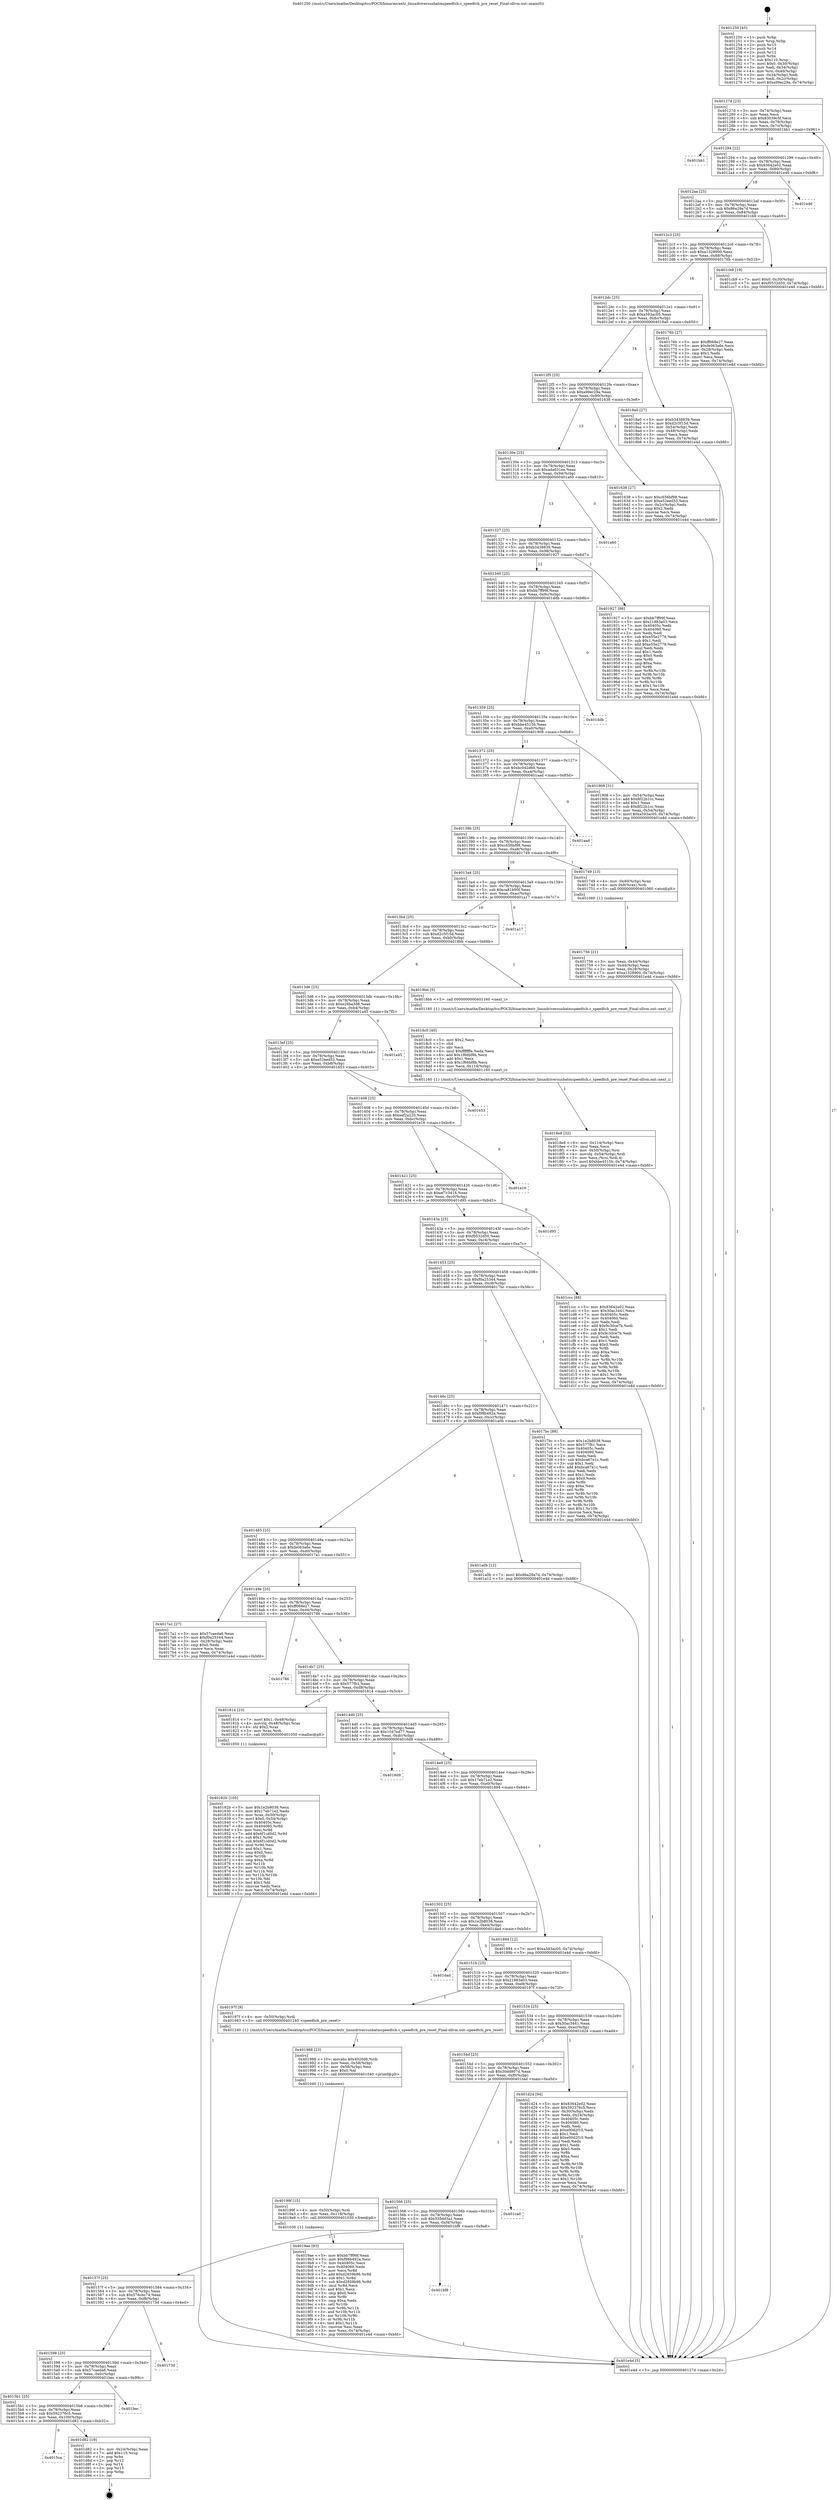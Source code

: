 digraph "0x401250" {
  label = "0x401250 (/mnt/c/Users/mathe/Desktop/tcc/POCII/binaries/extr_linuxdriversusbatmspeedtch.c_speedtch_pre_reset_Final-ollvm.out::main(0))"
  labelloc = "t"
  node[shape=record]

  Entry [label="",width=0.3,height=0.3,shape=circle,fillcolor=black,style=filled]
  "0x40127d" [label="{
     0x40127d [23]\l
     | [instrs]\l
     &nbsp;&nbsp;0x40127d \<+3\>: mov -0x74(%rbp),%eax\l
     &nbsp;&nbsp;0x401280 \<+2\>: mov %eax,%ecx\l
     &nbsp;&nbsp;0x401282 \<+6\>: sub $0x83039c5f,%ecx\l
     &nbsp;&nbsp;0x401288 \<+3\>: mov %eax,-0x78(%rbp)\l
     &nbsp;&nbsp;0x40128b \<+3\>: mov %ecx,-0x7c(%rbp)\l
     &nbsp;&nbsp;0x40128e \<+6\>: je 0000000000401bb1 \<main+0x961\>\l
  }"]
  "0x401bb1" [label="{
     0x401bb1\l
  }", style=dashed]
  "0x401294" [label="{
     0x401294 [22]\l
     | [instrs]\l
     &nbsp;&nbsp;0x401294 \<+5\>: jmp 0000000000401299 \<main+0x49\>\l
     &nbsp;&nbsp;0x401299 \<+3\>: mov -0x78(%rbp),%eax\l
     &nbsp;&nbsp;0x40129c \<+5\>: sub $0x83642e02,%eax\l
     &nbsp;&nbsp;0x4012a1 \<+3\>: mov %eax,-0x80(%rbp)\l
     &nbsp;&nbsp;0x4012a4 \<+6\>: je 0000000000401e46 \<main+0xbf6\>\l
  }"]
  Exit [label="",width=0.3,height=0.3,shape=circle,fillcolor=black,style=filled,peripheries=2]
  "0x401e46" [label="{
     0x401e46\l
  }", style=dashed]
  "0x4012aa" [label="{
     0x4012aa [25]\l
     | [instrs]\l
     &nbsp;&nbsp;0x4012aa \<+5\>: jmp 00000000004012af \<main+0x5f\>\l
     &nbsp;&nbsp;0x4012af \<+3\>: mov -0x78(%rbp),%eax\l
     &nbsp;&nbsp;0x4012b2 \<+5\>: sub $0x86a29a7d,%eax\l
     &nbsp;&nbsp;0x4012b7 \<+6\>: mov %eax,-0x84(%rbp)\l
     &nbsp;&nbsp;0x4012bd \<+6\>: je 0000000000401cb9 \<main+0xa69\>\l
  }"]
  "0x4015ca" [label="{
     0x4015ca\l
  }", style=dashed]
  "0x401cb9" [label="{
     0x401cb9 [19]\l
     | [instrs]\l
     &nbsp;&nbsp;0x401cb9 \<+7\>: movl $0x0,-0x30(%rbp)\l
     &nbsp;&nbsp;0x401cc0 \<+7\>: movl $0xf0532d50,-0x74(%rbp)\l
     &nbsp;&nbsp;0x401cc7 \<+5\>: jmp 0000000000401e4d \<main+0xbfd\>\l
  }"]
  "0x4012c3" [label="{
     0x4012c3 [25]\l
     | [instrs]\l
     &nbsp;&nbsp;0x4012c3 \<+5\>: jmp 00000000004012c8 \<main+0x78\>\l
     &nbsp;&nbsp;0x4012c8 \<+3\>: mov -0x78(%rbp),%eax\l
     &nbsp;&nbsp;0x4012cb \<+5\>: sub $0xa1328900,%eax\l
     &nbsp;&nbsp;0x4012d0 \<+6\>: mov %eax,-0x88(%rbp)\l
     &nbsp;&nbsp;0x4012d6 \<+6\>: je 000000000040176b \<main+0x51b\>\l
  }"]
  "0x401d82" [label="{
     0x401d82 [19]\l
     | [instrs]\l
     &nbsp;&nbsp;0x401d82 \<+3\>: mov -0x24(%rbp),%eax\l
     &nbsp;&nbsp;0x401d85 \<+7\>: add $0x110,%rsp\l
     &nbsp;&nbsp;0x401d8c \<+1\>: pop %rbx\l
     &nbsp;&nbsp;0x401d8d \<+2\>: pop %r12\l
     &nbsp;&nbsp;0x401d8f \<+2\>: pop %r14\l
     &nbsp;&nbsp;0x401d91 \<+2\>: pop %r15\l
     &nbsp;&nbsp;0x401d93 \<+1\>: pop %rbp\l
     &nbsp;&nbsp;0x401d94 \<+1\>: ret\l
  }"]
  "0x40176b" [label="{
     0x40176b [27]\l
     | [instrs]\l
     &nbsp;&nbsp;0x40176b \<+5\>: mov $0xff068e27,%eax\l
     &nbsp;&nbsp;0x401770 \<+5\>: mov $0xfe063a6e,%ecx\l
     &nbsp;&nbsp;0x401775 \<+3\>: mov -0x28(%rbp),%edx\l
     &nbsp;&nbsp;0x401778 \<+3\>: cmp $0x1,%edx\l
     &nbsp;&nbsp;0x40177b \<+3\>: cmovl %ecx,%eax\l
     &nbsp;&nbsp;0x40177e \<+3\>: mov %eax,-0x74(%rbp)\l
     &nbsp;&nbsp;0x401781 \<+5\>: jmp 0000000000401e4d \<main+0xbfd\>\l
  }"]
  "0x4012dc" [label="{
     0x4012dc [25]\l
     | [instrs]\l
     &nbsp;&nbsp;0x4012dc \<+5\>: jmp 00000000004012e1 \<main+0x91\>\l
     &nbsp;&nbsp;0x4012e1 \<+3\>: mov -0x78(%rbp),%eax\l
     &nbsp;&nbsp;0x4012e4 \<+5\>: sub $0xa593ac05,%eax\l
     &nbsp;&nbsp;0x4012e9 \<+6\>: mov %eax,-0x8c(%rbp)\l
     &nbsp;&nbsp;0x4012ef \<+6\>: je 00000000004018a0 \<main+0x650\>\l
  }"]
  "0x4015b1" [label="{
     0x4015b1 [25]\l
     | [instrs]\l
     &nbsp;&nbsp;0x4015b1 \<+5\>: jmp 00000000004015b6 \<main+0x366\>\l
     &nbsp;&nbsp;0x4015b6 \<+3\>: mov -0x78(%rbp),%eax\l
     &nbsp;&nbsp;0x4015b9 \<+5\>: sub $0x592376c5,%eax\l
     &nbsp;&nbsp;0x4015be \<+6\>: mov %eax,-0x100(%rbp)\l
     &nbsp;&nbsp;0x4015c4 \<+6\>: je 0000000000401d82 \<main+0xb32\>\l
  }"]
  "0x4018a0" [label="{
     0x4018a0 [27]\l
     | [instrs]\l
     &nbsp;&nbsp;0x4018a0 \<+5\>: mov $0xb3438839,%eax\l
     &nbsp;&nbsp;0x4018a5 \<+5\>: mov $0xd2c5f15d,%ecx\l
     &nbsp;&nbsp;0x4018aa \<+3\>: mov -0x54(%rbp),%edx\l
     &nbsp;&nbsp;0x4018ad \<+3\>: cmp -0x48(%rbp),%edx\l
     &nbsp;&nbsp;0x4018b0 \<+3\>: cmovl %ecx,%eax\l
     &nbsp;&nbsp;0x4018b3 \<+3\>: mov %eax,-0x74(%rbp)\l
     &nbsp;&nbsp;0x4018b6 \<+5\>: jmp 0000000000401e4d \<main+0xbfd\>\l
  }"]
  "0x4012f5" [label="{
     0x4012f5 [25]\l
     | [instrs]\l
     &nbsp;&nbsp;0x4012f5 \<+5\>: jmp 00000000004012fa \<main+0xaa\>\l
     &nbsp;&nbsp;0x4012fa \<+3\>: mov -0x78(%rbp),%eax\l
     &nbsp;&nbsp;0x4012fd \<+5\>: sub $0xa99ec29a,%eax\l
     &nbsp;&nbsp;0x401302 \<+6\>: mov %eax,-0x90(%rbp)\l
     &nbsp;&nbsp;0x401308 \<+6\>: je 0000000000401638 \<main+0x3e8\>\l
  }"]
  "0x401bec" [label="{
     0x401bec\l
  }", style=dashed]
  "0x401638" [label="{
     0x401638 [27]\l
     | [instrs]\l
     &nbsp;&nbsp;0x401638 \<+5\>: mov $0xc656bf98,%eax\l
     &nbsp;&nbsp;0x40163d \<+5\>: mov $0xe52eed53,%ecx\l
     &nbsp;&nbsp;0x401642 \<+3\>: mov -0x2c(%rbp),%edx\l
     &nbsp;&nbsp;0x401645 \<+3\>: cmp $0x2,%edx\l
     &nbsp;&nbsp;0x401648 \<+3\>: cmovne %ecx,%eax\l
     &nbsp;&nbsp;0x40164b \<+3\>: mov %eax,-0x74(%rbp)\l
     &nbsp;&nbsp;0x40164e \<+5\>: jmp 0000000000401e4d \<main+0xbfd\>\l
  }"]
  "0x40130e" [label="{
     0x40130e [25]\l
     | [instrs]\l
     &nbsp;&nbsp;0x40130e \<+5\>: jmp 0000000000401313 \<main+0xc3\>\l
     &nbsp;&nbsp;0x401313 \<+3\>: mov -0x78(%rbp),%eax\l
     &nbsp;&nbsp;0x401316 \<+5\>: sub $0xada031ee,%eax\l
     &nbsp;&nbsp;0x40131b \<+6\>: mov %eax,-0x94(%rbp)\l
     &nbsp;&nbsp;0x401321 \<+6\>: je 0000000000401a60 \<main+0x810\>\l
  }"]
  "0x401e4d" [label="{
     0x401e4d [5]\l
     | [instrs]\l
     &nbsp;&nbsp;0x401e4d \<+5\>: jmp 000000000040127d \<main+0x2d\>\l
  }"]
  "0x401250" [label="{
     0x401250 [45]\l
     | [instrs]\l
     &nbsp;&nbsp;0x401250 \<+1\>: push %rbp\l
     &nbsp;&nbsp;0x401251 \<+3\>: mov %rsp,%rbp\l
     &nbsp;&nbsp;0x401254 \<+2\>: push %r15\l
     &nbsp;&nbsp;0x401256 \<+2\>: push %r14\l
     &nbsp;&nbsp;0x401258 \<+2\>: push %r12\l
     &nbsp;&nbsp;0x40125a \<+1\>: push %rbx\l
     &nbsp;&nbsp;0x40125b \<+7\>: sub $0x110,%rsp\l
     &nbsp;&nbsp;0x401262 \<+7\>: movl $0x0,-0x30(%rbp)\l
     &nbsp;&nbsp;0x401269 \<+3\>: mov %edi,-0x34(%rbp)\l
     &nbsp;&nbsp;0x40126c \<+4\>: mov %rsi,-0x40(%rbp)\l
     &nbsp;&nbsp;0x401270 \<+3\>: mov -0x34(%rbp),%edi\l
     &nbsp;&nbsp;0x401273 \<+3\>: mov %edi,-0x2c(%rbp)\l
     &nbsp;&nbsp;0x401276 \<+7\>: movl $0xa99ec29a,-0x74(%rbp)\l
  }"]
  "0x401598" [label="{
     0x401598 [25]\l
     | [instrs]\l
     &nbsp;&nbsp;0x401598 \<+5\>: jmp 000000000040159d \<main+0x34d\>\l
     &nbsp;&nbsp;0x40159d \<+3\>: mov -0x78(%rbp),%eax\l
     &nbsp;&nbsp;0x4015a0 \<+5\>: sub $0x57caeda6,%eax\l
     &nbsp;&nbsp;0x4015a5 \<+6\>: mov %eax,-0xfc(%rbp)\l
     &nbsp;&nbsp;0x4015ab \<+6\>: je 0000000000401bec \<main+0x99c\>\l
  }"]
  "0x401a60" [label="{
     0x401a60\l
  }", style=dashed]
  "0x401327" [label="{
     0x401327 [25]\l
     | [instrs]\l
     &nbsp;&nbsp;0x401327 \<+5\>: jmp 000000000040132c \<main+0xdc\>\l
     &nbsp;&nbsp;0x40132c \<+3\>: mov -0x78(%rbp),%eax\l
     &nbsp;&nbsp;0x40132f \<+5\>: sub $0xb3438839,%eax\l
     &nbsp;&nbsp;0x401334 \<+6\>: mov %eax,-0x98(%rbp)\l
     &nbsp;&nbsp;0x40133a \<+6\>: je 0000000000401927 \<main+0x6d7\>\l
  }"]
  "0x40173d" [label="{
     0x40173d\l
  }", style=dashed]
  "0x401927" [label="{
     0x401927 [88]\l
     | [instrs]\l
     &nbsp;&nbsp;0x401927 \<+5\>: mov $0xbb7ff99f,%eax\l
     &nbsp;&nbsp;0x40192c \<+5\>: mov $0x21883a03,%ecx\l
     &nbsp;&nbsp;0x401931 \<+7\>: mov 0x40405c,%edx\l
     &nbsp;&nbsp;0x401938 \<+7\>: mov 0x404060,%esi\l
     &nbsp;&nbsp;0x40193f \<+2\>: mov %edx,%edi\l
     &nbsp;&nbsp;0x401941 \<+6\>: sub $0xe55e2778,%edi\l
     &nbsp;&nbsp;0x401947 \<+3\>: sub $0x1,%edi\l
     &nbsp;&nbsp;0x40194a \<+6\>: add $0xe55e2778,%edi\l
     &nbsp;&nbsp;0x401950 \<+3\>: imul %edi,%edx\l
     &nbsp;&nbsp;0x401953 \<+3\>: and $0x1,%edx\l
     &nbsp;&nbsp;0x401956 \<+3\>: cmp $0x0,%edx\l
     &nbsp;&nbsp;0x401959 \<+4\>: sete %r8b\l
     &nbsp;&nbsp;0x40195d \<+3\>: cmp $0xa,%esi\l
     &nbsp;&nbsp;0x401960 \<+4\>: setl %r9b\l
     &nbsp;&nbsp;0x401964 \<+3\>: mov %r8b,%r10b\l
     &nbsp;&nbsp;0x401967 \<+3\>: and %r9b,%r10b\l
     &nbsp;&nbsp;0x40196a \<+3\>: xor %r9b,%r8b\l
     &nbsp;&nbsp;0x40196d \<+3\>: or %r8b,%r10b\l
     &nbsp;&nbsp;0x401970 \<+4\>: test $0x1,%r10b\l
     &nbsp;&nbsp;0x401974 \<+3\>: cmovne %ecx,%eax\l
     &nbsp;&nbsp;0x401977 \<+3\>: mov %eax,-0x74(%rbp)\l
     &nbsp;&nbsp;0x40197a \<+5\>: jmp 0000000000401e4d \<main+0xbfd\>\l
  }"]
  "0x401340" [label="{
     0x401340 [25]\l
     | [instrs]\l
     &nbsp;&nbsp;0x401340 \<+5\>: jmp 0000000000401345 \<main+0xf5\>\l
     &nbsp;&nbsp;0x401345 \<+3\>: mov -0x78(%rbp),%eax\l
     &nbsp;&nbsp;0x401348 \<+5\>: sub $0xbb7ff99f,%eax\l
     &nbsp;&nbsp;0x40134d \<+6\>: mov %eax,-0x9c(%rbp)\l
     &nbsp;&nbsp;0x401353 \<+6\>: je 0000000000401ddb \<main+0xb8b\>\l
  }"]
  "0x40157f" [label="{
     0x40157f [25]\l
     | [instrs]\l
     &nbsp;&nbsp;0x40157f \<+5\>: jmp 0000000000401584 \<main+0x334\>\l
     &nbsp;&nbsp;0x401584 \<+3\>: mov -0x78(%rbp),%eax\l
     &nbsp;&nbsp;0x401587 \<+5\>: sub $0x576cbc74,%eax\l
     &nbsp;&nbsp;0x40158c \<+6\>: mov %eax,-0xf8(%rbp)\l
     &nbsp;&nbsp;0x401592 \<+6\>: je 000000000040173d \<main+0x4ed\>\l
  }"]
  "0x401ddb" [label="{
     0x401ddb\l
  }", style=dashed]
  "0x401359" [label="{
     0x401359 [25]\l
     | [instrs]\l
     &nbsp;&nbsp;0x401359 \<+5\>: jmp 000000000040135e \<main+0x10e\>\l
     &nbsp;&nbsp;0x40135e \<+3\>: mov -0x78(%rbp),%eax\l
     &nbsp;&nbsp;0x401361 \<+5\>: sub $0xbbe4515b,%eax\l
     &nbsp;&nbsp;0x401366 \<+6\>: mov %eax,-0xa0(%rbp)\l
     &nbsp;&nbsp;0x40136c \<+6\>: je 0000000000401908 \<main+0x6b8\>\l
  }"]
  "0x401bf8" [label="{
     0x401bf8\l
  }", style=dashed]
  "0x401908" [label="{
     0x401908 [31]\l
     | [instrs]\l
     &nbsp;&nbsp;0x401908 \<+3\>: mov -0x54(%rbp),%eax\l
     &nbsp;&nbsp;0x40190b \<+5\>: add $0x8f22b1cc,%eax\l
     &nbsp;&nbsp;0x401910 \<+3\>: add $0x1,%eax\l
     &nbsp;&nbsp;0x401913 \<+5\>: sub $0x8f22b1cc,%eax\l
     &nbsp;&nbsp;0x401918 \<+3\>: mov %eax,-0x54(%rbp)\l
     &nbsp;&nbsp;0x40191b \<+7\>: movl $0xa593ac05,-0x74(%rbp)\l
     &nbsp;&nbsp;0x401922 \<+5\>: jmp 0000000000401e4d \<main+0xbfd\>\l
  }"]
  "0x401372" [label="{
     0x401372 [25]\l
     | [instrs]\l
     &nbsp;&nbsp;0x401372 \<+5\>: jmp 0000000000401377 \<main+0x127\>\l
     &nbsp;&nbsp;0x401377 \<+3\>: mov -0x78(%rbp),%eax\l
     &nbsp;&nbsp;0x40137a \<+5\>: sub $0xbc042d60,%eax\l
     &nbsp;&nbsp;0x40137f \<+6\>: mov %eax,-0xa4(%rbp)\l
     &nbsp;&nbsp;0x401385 \<+6\>: je 0000000000401aad \<main+0x85d\>\l
  }"]
  "0x401566" [label="{
     0x401566 [25]\l
     | [instrs]\l
     &nbsp;&nbsp;0x401566 \<+5\>: jmp 000000000040156b \<main+0x31b\>\l
     &nbsp;&nbsp;0x40156b \<+3\>: mov -0x78(%rbp),%eax\l
     &nbsp;&nbsp;0x40156e \<+5\>: sub $0x335dd3a1,%eax\l
     &nbsp;&nbsp;0x401573 \<+6\>: mov %eax,-0xf4(%rbp)\l
     &nbsp;&nbsp;0x401579 \<+6\>: je 0000000000401bf8 \<main+0x9a8\>\l
  }"]
  "0x401aad" [label="{
     0x401aad\l
  }", style=dashed]
  "0x40138b" [label="{
     0x40138b [25]\l
     | [instrs]\l
     &nbsp;&nbsp;0x40138b \<+5\>: jmp 0000000000401390 \<main+0x140\>\l
     &nbsp;&nbsp;0x401390 \<+3\>: mov -0x78(%rbp),%eax\l
     &nbsp;&nbsp;0x401393 \<+5\>: sub $0xc656bf98,%eax\l
     &nbsp;&nbsp;0x401398 \<+6\>: mov %eax,-0xa8(%rbp)\l
     &nbsp;&nbsp;0x40139e \<+6\>: je 0000000000401749 \<main+0x4f9\>\l
  }"]
  "0x401cad" [label="{
     0x401cad\l
  }", style=dashed]
  "0x401749" [label="{
     0x401749 [13]\l
     | [instrs]\l
     &nbsp;&nbsp;0x401749 \<+4\>: mov -0x40(%rbp),%rax\l
     &nbsp;&nbsp;0x40174d \<+4\>: mov 0x8(%rax),%rdi\l
     &nbsp;&nbsp;0x401751 \<+5\>: call 0000000000401060 \<atoi@plt\>\l
     | [calls]\l
     &nbsp;&nbsp;0x401060 \{1\} (unknown)\l
  }"]
  "0x4013a4" [label="{
     0x4013a4 [25]\l
     | [instrs]\l
     &nbsp;&nbsp;0x4013a4 \<+5\>: jmp 00000000004013a9 \<main+0x159\>\l
     &nbsp;&nbsp;0x4013a9 \<+3\>: mov -0x78(%rbp),%eax\l
     &nbsp;&nbsp;0x4013ac \<+5\>: sub $0xca81b90f,%eax\l
     &nbsp;&nbsp;0x4013b1 \<+6\>: mov %eax,-0xac(%rbp)\l
     &nbsp;&nbsp;0x4013b7 \<+6\>: je 0000000000401a17 \<main+0x7c7\>\l
  }"]
  "0x401756" [label="{
     0x401756 [21]\l
     | [instrs]\l
     &nbsp;&nbsp;0x401756 \<+3\>: mov %eax,-0x44(%rbp)\l
     &nbsp;&nbsp;0x401759 \<+3\>: mov -0x44(%rbp),%eax\l
     &nbsp;&nbsp;0x40175c \<+3\>: mov %eax,-0x28(%rbp)\l
     &nbsp;&nbsp;0x40175f \<+7\>: movl $0xa1328900,-0x74(%rbp)\l
     &nbsp;&nbsp;0x401766 \<+5\>: jmp 0000000000401e4d \<main+0xbfd\>\l
  }"]
  "0x40154d" [label="{
     0x40154d [25]\l
     | [instrs]\l
     &nbsp;&nbsp;0x40154d \<+5\>: jmp 0000000000401552 \<main+0x302\>\l
     &nbsp;&nbsp;0x401552 \<+3\>: mov -0x78(%rbp),%eax\l
     &nbsp;&nbsp;0x401555 \<+5\>: sub $0x30dd807d,%eax\l
     &nbsp;&nbsp;0x40155a \<+6\>: mov %eax,-0xf0(%rbp)\l
     &nbsp;&nbsp;0x401560 \<+6\>: je 0000000000401cad \<main+0xa5d\>\l
  }"]
  "0x401a17" [label="{
     0x401a17\l
  }", style=dashed]
  "0x4013bd" [label="{
     0x4013bd [25]\l
     | [instrs]\l
     &nbsp;&nbsp;0x4013bd \<+5\>: jmp 00000000004013c2 \<main+0x172\>\l
     &nbsp;&nbsp;0x4013c2 \<+3\>: mov -0x78(%rbp),%eax\l
     &nbsp;&nbsp;0x4013c5 \<+5\>: sub $0xd2c5f15d,%eax\l
     &nbsp;&nbsp;0x4013ca \<+6\>: mov %eax,-0xb0(%rbp)\l
     &nbsp;&nbsp;0x4013d0 \<+6\>: je 00000000004018bb \<main+0x66b\>\l
  }"]
  "0x401d24" [label="{
     0x401d24 [94]\l
     | [instrs]\l
     &nbsp;&nbsp;0x401d24 \<+5\>: mov $0x83642e02,%eax\l
     &nbsp;&nbsp;0x401d29 \<+5\>: mov $0x592376c5,%ecx\l
     &nbsp;&nbsp;0x401d2e \<+3\>: mov -0x30(%rbp),%edx\l
     &nbsp;&nbsp;0x401d31 \<+3\>: mov %edx,-0x24(%rbp)\l
     &nbsp;&nbsp;0x401d34 \<+7\>: mov 0x40405c,%edx\l
     &nbsp;&nbsp;0x401d3b \<+7\>: mov 0x404060,%esi\l
     &nbsp;&nbsp;0x401d42 \<+2\>: mov %edx,%edi\l
     &nbsp;&nbsp;0x401d44 \<+6\>: sub $0xe00d2f10,%edi\l
     &nbsp;&nbsp;0x401d4a \<+3\>: sub $0x1,%edi\l
     &nbsp;&nbsp;0x401d4d \<+6\>: add $0xe00d2f10,%edi\l
     &nbsp;&nbsp;0x401d53 \<+3\>: imul %edi,%edx\l
     &nbsp;&nbsp;0x401d56 \<+3\>: and $0x1,%edx\l
     &nbsp;&nbsp;0x401d59 \<+3\>: cmp $0x0,%edx\l
     &nbsp;&nbsp;0x401d5c \<+4\>: sete %r8b\l
     &nbsp;&nbsp;0x401d60 \<+3\>: cmp $0xa,%esi\l
     &nbsp;&nbsp;0x401d63 \<+4\>: setl %r9b\l
     &nbsp;&nbsp;0x401d67 \<+3\>: mov %r8b,%r10b\l
     &nbsp;&nbsp;0x401d6a \<+3\>: and %r9b,%r10b\l
     &nbsp;&nbsp;0x401d6d \<+3\>: xor %r9b,%r8b\l
     &nbsp;&nbsp;0x401d70 \<+3\>: or %r8b,%r10b\l
     &nbsp;&nbsp;0x401d73 \<+4\>: test $0x1,%r10b\l
     &nbsp;&nbsp;0x401d77 \<+3\>: cmovne %ecx,%eax\l
     &nbsp;&nbsp;0x401d7a \<+3\>: mov %eax,-0x74(%rbp)\l
     &nbsp;&nbsp;0x401d7d \<+5\>: jmp 0000000000401e4d \<main+0xbfd\>\l
  }"]
  "0x4018bb" [label="{
     0x4018bb [5]\l
     | [instrs]\l
     &nbsp;&nbsp;0x4018bb \<+5\>: call 0000000000401160 \<next_i\>\l
     | [calls]\l
     &nbsp;&nbsp;0x401160 \{1\} (/mnt/c/Users/mathe/Desktop/tcc/POCII/binaries/extr_linuxdriversusbatmspeedtch.c_speedtch_pre_reset_Final-ollvm.out::next_i)\l
  }"]
  "0x4013d6" [label="{
     0x4013d6 [25]\l
     | [instrs]\l
     &nbsp;&nbsp;0x4013d6 \<+5\>: jmp 00000000004013db \<main+0x18b\>\l
     &nbsp;&nbsp;0x4013db \<+3\>: mov -0x78(%rbp),%eax\l
     &nbsp;&nbsp;0x4013de \<+5\>: sub $0xe26ba3d8,%eax\l
     &nbsp;&nbsp;0x4013e3 \<+6\>: mov %eax,-0xb4(%rbp)\l
     &nbsp;&nbsp;0x4013e9 \<+6\>: je 0000000000401a45 \<main+0x7f5\>\l
  }"]
  "0x4019ae" [label="{
     0x4019ae [93]\l
     | [instrs]\l
     &nbsp;&nbsp;0x4019ae \<+5\>: mov $0xbb7ff99f,%eax\l
     &nbsp;&nbsp;0x4019b3 \<+5\>: mov $0xf98b492a,%esi\l
     &nbsp;&nbsp;0x4019b8 \<+7\>: mov 0x40405c,%ecx\l
     &nbsp;&nbsp;0x4019bf \<+7\>: mov 0x404060,%edx\l
     &nbsp;&nbsp;0x4019c6 \<+3\>: mov %ecx,%r8d\l
     &nbsp;&nbsp;0x4019c9 \<+7\>: add $0xd2859b96,%r8d\l
     &nbsp;&nbsp;0x4019d0 \<+4\>: sub $0x1,%r8d\l
     &nbsp;&nbsp;0x4019d4 \<+7\>: sub $0xd2859b96,%r8d\l
     &nbsp;&nbsp;0x4019db \<+4\>: imul %r8d,%ecx\l
     &nbsp;&nbsp;0x4019df \<+3\>: and $0x1,%ecx\l
     &nbsp;&nbsp;0x4019e2 \<+3\>: cmp $0x0,%ecx\l
     &nbsp;&nbsp;0x4019e5 \<+4\>: sete %r9b\l
     &nbsp;&nbsp;0x4019e9 \<+3\>: cmp $0xa,%edx\l
     &nbsp;&nbsp;0x4019ec \<+4\>: setl %r10b\l
     &nbsp;&nbsp;0x4019f0 \<+3\>: mov %r9b,%r11b\l
     &nbsp;&nbsp;0x4019f3 \<+3\>: and %r10b,%r11b\l
     &nbsp;&nbsp;0x4019f6 \<+3\>: xor %r10b,%r9b\l
     &nbsp;&nbsp;0x4019f9 \<+3\>: or %r9b,%r11b\l
     &nbsp;&nbsp;0x4019fc \<+4\>: test $0x1,%r11b\l
     &nbsp;&nbsp;0x401a00 \<+3\>: cmovne %esi,%eax\l
     &nbsp;&nbsp;0x401a03 \<+3\>: mov %eax,-0x74(%rbp)\l
     &nbsp;&nbsp;0x401a06 \<+5\>: jmp 0000000000401e4d \<main+0xbfd\>\l
  }"]
  "0x401a45" [label="{
     0x401a45\l
  }", style=dashed]
  "0x4013ef" [label="{
     0x4013ef [25]\l
     | [instrs]\l
     &nbsp;&nbsp;0x4013ef \<+5\>: jmp 00000000004013f4 \<main+0x1a4\>\l
     &nbsp;&nbsp;0x4013f4 \<+3\>: mov -0x78(%rbp),%eax\l
     &nbsp;&nbsp;0x4013f7 \<+5\>: sub $0xe52eed53,%eax\l
     &nbsp;&nbsp;0x4013fc \<+6\>: mov %eax,-0xb8(%rbp)\l
     &nbsp;&nbsp;0x401402 \<+6\>: je 0000000000401653 \<main+0x403\>\l
  }"]
  "0x40199f" [label="{
     0x40199f [15]\l
     | [instrs]\l
     &nbsp;&nbsp;0x40199f \<+4\>: mov -0x50(%rbp),%rdi\l
     &nbsp;&nbsp;0x4019a3 \<+6\>: mov %eax,-0x118(%rbp)\l
     &nbsp;&nbsp;0x4019a9 \<+5\>: call 0000000000401030 \<free@plt\>\l
     | [calls]\l
     &nbsp;&nbsp;0x401030 \{1\} (unknown)\l
  }"]
  "0x401653" [label="{
     0x401653\l
  }", style=dashed]
  "0x401408" [label="{
     0x401408 [25]\l
     | [instrs]\l
     &nbsp;&nbsp;0x401408 \<+5\>: jmp 000000000040140d \<main+0x1bd\>\l
     &nbsp;&nbsp;0x40140d \<+3\>: mov -0x78(%rbp),%eax\l
     &nbsp;&nbsp;0x401410 \<+5\>: sub $0xeef2a220,%eax\l
     &nbsp;&nbsp;0x401415 \<+6\>: mov %eax,-0xbc(%rbp)\l
     &nbsp;&nbsp;0x40141b \<+6\>: je 0000000000401e16 \<main+0xbc6\>\l
  }"]
  "0x401988" [label="{
     0x401988 [23]\l
     | [instrs]\l
     &nbsp;&nbsp;0x401988 \<+10\>: movabs $0x4020d6,%rdi\l
     &nbsp;&nbsp;0x401992 \<+3\>: mov %eax,-0x58(%rbp)\l
     &nbsp;&nbsp;0x401995 \<+3\>: mov -0x58(%rbp),%esi\l
     &nbsp;&nbsp;0x401998 \<+2\>: mov $0x0,%al\l
     &nbsp;&nbsp;0x40199a \<+5\>: call 0000000000401040 \<printf@plt\>\l
     | [calls]\l
     &nbsp;&nbsp;0x401040 \{1\} (unknown)\l
  }"]
  "0x401e16" [label="{
     0x401e16\l
  }", style=dashed]
  "0x401421" [label="{
     0x401421 [25]\l
     | [instrs]\l
     &nbsp;&nbsp;0x401421 \<+5\>: jmp 0000000000401426 \<main+0x1d6\>\l
     &nbsp;&nbsp;0x401426 \<+3\>: mov -0x78(%rbp),%eax\l
     &nbsp;&nbsp;0x401429 \<+5\>: sub $0xef7c3418,%eax\l
     &nbsp;&nbsp;0x40142e \<+6\>: mov %eax,-0xc0(%rbp)\l
     &nbsp;&nbsp;0x401434 \<+6\>: je 0000000000401d95 \<main+0xb45\>\l
  }"]
  "0x401534" [label="{
     0x401534 [25]\l
     | [instrs]\l
     &nbsp;&nbsp;0x401534 \<+5\>: jmp 0000000000401539 \<main+0x2e9\>\l
     &nbsp;&nbsp;0x401539 \<+3\>: mov -0x78(%rbp),%eax\l
     &nbsp;&nbsp;0x40153c \<+5\>: sub $0x30ac3441,%eax\l
     &nbsp;&nbsp;0x401541 \<+6\>: mov %eax,-0xec(%rbp)\l
     &nbsp;&nbsp;0x401547 \<+6\>: je 0000000000401d24 \<main+0xad4\>\l
  }"]
  "0x401d95" [label="{
     0x401d95\l
  }", style=dashed]
  "0x40143a" [label="{
     0x40143a [25]\l
     | [instrs]\l
     &nbsp;&nbsp;0x40143a \<+5\>: jmp 000000000040143f \<main+0x1ef\>\l
     &nbsp;&nbsp;0x40143f \<+3\>: mov -0x78(%rbp),%eax\l
     &nbsp;&nbsp;0x401442 \<+5\>: sub $0xf0532d50,%eax\l
     &nbsp;&nbsp;0x401447 \<+6\>: mov %eax,-0xc4(%rbp)\l
     &nbsp;&nbsp;0x40144d \<+6\>: je 0000000000401ccc \<main+0xa7c\>\l
  }"]
  "0x40197f" [label="{
     0x40197f [9]\l
     | [instrs]\l
     &nbsp;&nbsp;0x40197f \<+4\>: mov -0x50(%rbp),%rdi\l
     &nbsp;&nbsp;0x401983 \<+5\>: call 0000000000401240 \<speedtch_pre_reset\>\l
     | [calls]\l
     &nbsp;&nbsp;0x401240 \{1\} (/mnt/c/Users/mathe/Desktop/tcc/POCII/binaries/extr_linuxdriversusbatmspeedtch.c_speedtch_pre_reset_Final-ollvm.out::speedtch_pre_reset)\l
  }"]
  "0x401ccc" [label="{
     0x401ccc [88]\l
     | [instrs]\l
     &nbsp;&nbsp;0x401ccc \<+5\>: mov $0x83642e02,%eax\l
     &nbsp;&nbsp;0x401cd1 \<+5\>: mov $0x30ac3441,%ecx\l
     &nbsp;&nbsp;0x401cd6 \<+7\>: mov 0x40405c,%edx\l
     &nbsp;&nbsp;0x401cdd \<+7\>: mov 0x404060,%esi\l
     &nbsp;&nbsp;0x401ce4 \<+2\>: mov %edx,%edi\l
     &nbsp;&nbsp;0x401ce6 \<+6\>: add $0x9c30ce7b,%edi\l
     &nbsp;&nbsp;0x401cec \<+3\>: sub $0x1,%edi\l
     &nbsp;&nbsp;0x401cef \<+6\>: sub $0x9c30ce7b,%edi\l
     &nbsp;&nbsp;0x401cf5 \<+3\>: imul %edi,%edx\l
     &nbsp;&nbsp;0x401cf8 \<+3\>: and $0x1,%edx\l
     &nbsp;&nbsp;0x401cfb \<+3\>: cmp $0x0,%edx\l
     &nbsp;&nbsp;0x401cfe \<+4\>: sete %r8b\l
     &nbsp;&nbsp;0x401d02 \<+3\>: cmp $0xa,%esi\l
     &nbsp;&nbsp;0x401d05 \<+4\>: setl %r9b\l
     &nbsp;&nbsp;0x401d09 \<+3\>: mov %r8b,%r10b\l
     &nbsp;&nbsp;0x401d0c \<+3\>: and %r9b,%r10b\l
     &nbsp;&nbsp;0x401d0f \<+3\>: xor %r9b,%r8b\l
     &nbsp;&nbsp;0x401d12 \<+3\>: or %r8b,%r10b\l
     &nbsp;&nbsp;0x401d15 \<+4\>: test $0x1,%r10b\l
     &nbsp;&nbsp;0x401d19 \<+3\>: cmovne %ecx,%eax\l
     &nbsp;&nbsp;0x401d1c \<+3\>: mov %eax,-0x74(%rbp)\l
     &nbsp;&nbsp;0x401d1f \<+5\>: jmp 0000000000401e4d \<main+0xbfd\>\l
  }"]
  "0x401453" [label="{
     0x401453 [25]\l
     | [instrs]\l
     &nbsp;&nbsp;0x401453 \<+5\>: jmp 0000000000401458 \<main+0x208\>\l
     &nbsp;&nbsp;0x401458 \<+3\>: mov -0x78(%rbp),%eax\l
     &nbsp;&nbsp;0x40145b \<+5\>: sub $0xf0a25344,%eax\l
     &nbsp;&nbsp;0x401460 \<+6\>: mov %eax,-0xc8(%rbp)\l
     &nbsp;&nbsp;0x401466 \<+6\>: je 00000000004017bc \<main+0x56c\>\l
  }"]
  "0x40151b" [label="{
     0x40151b [25]\l
     | [instrs]\l
     &nbsp;&nbsp;0x40151b \<+5\>: jmp 0000000000401520 \<main+0x2d0\>\l
     &nbsp;&nbsp;0x401520 \<+3\>: mov -0x78(%rbp),%eax\l
     &nbsp;&nbsp;0x401523 \<+5\>: sub $0x21883a03,%eax\l
     &nbsp;&nbsp;0x401528 \<+6\>: mov %eax,-0xe8(%rbp)\l
     &nbsp;&nbsp;0x40152e \<+6\>: je 000000000040197f \<main+0x72f\>\l
  }"]
  "0x4017bc" [label="{
     0x4017bc [88]\l
     | [instrs]\l
     &nbsp;&nbsp;0x4017bc \<+5\>: mov $0x1e2b8038,%eax\l
     &nbsp;&nbsp;0x4017c1 \<+5\>: mov $0x577fb1,%ecx\l
     &nbsp;&nbsp;0x4017c6 \<+7\>: mov 0x40405c,%edx\l
     &nbsp;&nbsp;0x4017cd \<+7\>: mov 0x404060,%esi\l
     &nbsp;&nbsp;0x4017d4 \<+2\>: mov %edx,%edi\l
     &nbsp;&nbsp;0x4017d6 \<+6\>: sub $0xbca67e1c,%edi\l
     &nbsp;&nbsp;0x4017dc \<+3\>: sub $0x1,%edi\l
     &nbsp;&nbsp;0x4017df \<+6\>: add $0xbca67e1c,%edi\l
     &nbsp;&nbsp;0x4017e5 \<+3\>: imul %edi,%edx\l
     &nbsp;&nbsp;0x4017e8 \<+3\>: and $0x1,%edx\l
     &nbsp;&nbsp;0x4017eb \<+3\>: cmp $0x0,%edx\l
     &nbsp;&nbsp;0x4017ee \<+4\>: sete %r8b\l
     &nbsp;&nbsp;0x4017f2 \<+3\>: cmp $0xa,%esi\l
     &nbsp;&nbsp;0x4017f5 \<+4\>: setl %r9b\l
     &nbsp;&nbsp;0x4017f9 \<+3\>: mov %r8b,%r10b\l
     &nbsp;&nbsp;0x4017fc \<+3\>: and %r9b,%r10b\l
     &nbsp;&nbsp;0x4017ff \<+3\>: xor %r9b,%r8b\l
     &nbsp;&nbsp;0x401802 \<+3\>: or %r8b,%r10b\l
     &nbsp;&nbsp;0x401805 \<+4\>: test $0x1,%r10b\l
     &nbsp;&nbsp;0x401809 \<+3\>: cmovne %ecx,%eax\l
     &nbsp;&nbsp;0x40180c \<+3\>: mov %eax,-0x74(%rbp)\l
     &nbsp;&nbsp;0x40180f \<+5\>: jmp 0000000000401e4d \<main+0xbfd\>\l
  }"]
  "0x40146c" [label="{
     0x40146c [25]\l
     | [instrs]\l
     &nbsp;&nbsp;0x40146c \<+5\>: jmp 0000000000401471 \<main+0x221\>\l
     &nbsp;&nbsp;0x401471 \<+3\>: mov -0x78(%rbp),%eax\l
     &nbsp;&nbsp;0x401474 \<+5\>: sub $0xf98b492a,%eax\l
     &nbsp;&nbsp;0x401479 \<+6\>: mov %eax,-0xcc(%rbp)\l
     &nbsp;&nbsp;0x40147f \<+6\>: je 0000000000401a0b \<main+0x7bb\>\l
  }"]
  "0x401dad" [label="{
     0x401dad\l
  }", style=dashed]
  "0x401a0b" [label="{
     0x401a0b [12]\l
     | [instrs]\l
     &nbsp;&nbsp;0x401a0b \<+7\>: movl $0x86a29a7d,-0x74(%rbp)\l
     &nbsp;&nbsp;0x401a12 \<+5\>: jmp 0000000000401e4d \<main+0xbfd\>\l
  }"]
  "0x401485" [label="{
     0x401485 [25]\l
     | [instrs]\l
     &nbsp;&nbsp;0x401485 \<+5\>: jmp 000000000040148a \<main+0x23a\>\l
     &nbsp;&nbsp;0x40148a \<+3\>: mov -0x78(%rbp),%eax\l
     &nbsp;&nbsp;0x40148d \<+5\>: sub $0xfe063a6e,%eax\l
     &nbsp;&nbsp;0x401492 \<+6\>: mov %eax,-0xd0(%rbp)\l
     &nbsp;&nbsp;0x401498 \<+6\>: je 00000000004017a1 \<main+0x551\>\l
  }"]
  "0x4018e8" [label="{
     0x4018e8 [32]\l
     | [instrs]\l
     &nbsp;&nbsp;0x4018e8 \<+6\>: mov -0x114(%rbp),%ecx\l
     &nbsp;&nbsp;0x4018ee \<+3\>: imul %eax,%ecx\l
     &nbsp;&nbsp;0x4018f1 \<+4\>: mov -0x50(%rbp),%rsi\l
     &nbsp;&nbsp;0x4018f5 \<+4\>: movslq -0x54(%rbp),%rdi\l
     &nbsp;&nbsp;0x4018f9 \<+3\>: mov %ecx,(%rsi,%rdi,4)\l
     &nbsp;&nbsp;0x4018fc \<+7\>: movl $0xbbe4515b,-0x74(%rbp)\l
     &nbsp;&nbsp;0x401903 \<+5\>: jmp 0000000000401e4d \<main+0xbfd\>\l
  }"]
  "0x4017a1" [label="{
     0x4017a1 [27]\l
     | [instrs]\l
     &nbsp;&nbsp;0x4017a1 \<+5\>: mov $0x57caeda6,%eax\l
     &nbsp;&nbsp;0x4017a6 \<+5\>: mov $0xf0a25344,%ecx\l
     &nbsp;&nbsp;0x4017ab \<+3\>: mov -0x28(%rbp),%edx\l
     &nbsp;&nbsp;0x4017ae \<+3\>: cmp $0x0,%edx\l
     &nbsp;&nbsp;0x4017b1 \<+3\>: cmove %ecx,%eax\l
     &nbsp;&nbsp;0x4017b4 \<+3\>: mov %eax,-0x74(%rbp)\l
     &nbsp;&nbsp;0x4017b7 \<+5\>: jmp 0000000000401e4d \<main+0xbfd\>\l
  }"]
  "0x40149e" [label="{
     0x40149e [25]\l
     | [instrs]\l
     &nbsp;&nbsp;0x40149e \<+5\>: jmp 00000000004014a3 \<main+0x253\>\l
     &nbsp;&nbsp;0x4014a3 \<+3\>: mov -0x78(%rbp),%eax\l
     &nbsp;&nbsp;0x4014a6 \<+5\>: sub $0xff068e27,%eax\l
     &nbsp;&nbsp;0x4014ab \<+6\>: mov %eax,-0xd4(%rbp)\l
     &nbsp;&nbsp;0x4014b1 \<+6\>: je 0000000000401786 \<main+0x536\>\l
  }"]
  "0x4018c0" [label="{
     0x4018c0 [40]\l
     | [instrs]\l
     &nbsp;&nbsp;0x4018c0 \<+5\>: mov $0x2,%ecx\l
     &nbsp;&nbsp;0x4018c5 \<+1\>: cltd\l
     &nbsp;&nbsp;0x4018c6 \<+2\>: idiv %ecx\l
     &nbsp;&nbsp;0x4018c8 \<+6\>: imul $0xfffffffe,%edx,%ecx\l
     &nbsp;&nbsp;0x4018ce \<+6\>: add $0x1f66bf8b,%ecx\l
     &nbsp;&nbsp;0x4018d4 \<+3\>: add $0x1,%ecx\l
     &nbsp;&nbsp;0x4018d7 \<+6\>: sub $0x1f66bf8b,%ecx\l
     &nbsp;&nbsp;0x4018dd \<+6\>: mov %ecx,-0x114(%rbp)\l
     &nbsp;&nbsp;0x4018e3 \<+5\>: call 0000000000401160 \<next_i\>\l
     | [calls]\l
     &nbsp;&nbsp;0x401160 \{1\} (/mnt/c/Users/mathe/Desktop/tcc/POCII/binaries/extr_linuxdriversusbatmspeedtch.c_speedtch_pre_reset_Final-ollvm.out::next_i)\l
  }"]
  "0x401786" [label="{
     0x401786\l
  }", style=dashed]
  "0x4014b7" [label="{
     0x4014b7 [25]\l
     | [instrs]\l
     &nbsp;&nbsp;0x4014b7 \<+5\>: jmp 00000000004014bc \<main+0x26c\>\l
     &nbsp;&nbsp;0x4014bc \<+3\>: mov -0x78(%rbp),%eax\l
     &nbsp;&nbsp;0x4014bf \<+5\>: sub $0x577fb1,%eax\l
     &nbsp;&nbsp;0x4014c4 \<+6\>: mov %eax,-0xd8(%rbp)\l
     &nbsp;&nbsp;0x4014ca \<+6\>: je 0000000000401814 \<main+0x5c4\>\l
  }"]
  "0x401502" [label="{
     0x401502 [25]\l
     | [instrs]\l
     &nbsp;&nbsp;0x401502 \<+5\>: jmp 0000000000401507 \<main+0x2b7\>\l
     &nbsp;&nbsp;0x401507 \<+3\>: mov -0x78(%rbp),%eax\l
     &nbsp;&nbsp;0x40150a \<+5\>: sub $0x1e2b8038,%eax\l
     &nbsp;&nbsp;0x40150f \<+6\>: mov %eax,-0xe4(%rbp)\l
     &nbsp;&nbsp;0x401515 \<+6\>: je 0000000000401dad \<main+0xb5d\>\l
  }"]
  "0x401814" [label="{
     0x401814 [23]\l
     | [instrs]\l
     &nbsp;&nbsp;0x401814 \<+7\>: movl $0x1,-0x48(%rbp)\l
     &nbsp;&nbsp;0x40181b \<+4\>: movslq -0x48(%rbp),%rax\l
     &nbsp;&nbsp;0x40181f \<+4\>: shl $0x2,%rax\l
     &nbsp;&nbsp;0x401823 \<+3\>: mov %rax,%rdi\l
     &nbsp;&nbsp;0x401826 \<+5\>: call 0000000000401050 \<malloc@plt\>\l
     | [calls]\l
     &nbsp;&nbsp;0x401050 \{1\} (unknown)\l
  }"]
  "0x4014d0" [label="{
     0x4014d0 [25]\l
     | [instrs]\l
     &nbsp;&nbsp;0x4014d0 \<+5\>: jmp 00000000004014d5 \<main+0x285\>\l
     &nbsp;&nbsp;0x4014d5 \<+3\>: mov -0x78(%rbp),%eax\l
     &nbsp;&nbsp;0x4014d8 \<+5\>: sub $0x1047ed77,%eax\l
     &nbsp;&nbsp;0x4014dd \<+6\>: mov %eax,-0xdc(%rbp)\l
     &nbsp;&nbsp;0x4014e3 \<+6\>: je 00000000004016d9 \<main+0x489\>\l
  }"]
  "0x40182b" [label="{
     0x40182b [105]\l
     | [instrs]\l
     &nbsp;&nbsp;0x40182b \<+5\>: mov $0x1e2b8038,%ecx\l
     &nbsp;&nbsp;0x401830 \<+5\>: mov $0x17eb71e2,%edx\l
     &nbsp;&nbsp;0x401835 \<+4\>: mov %rax,-0x50(%rbp)\l
     &nbsp;&nbsp;0x401839 \<+7\>: movl $0x0,-0x54(%rbp)\l
     &nbsp;&nbsp;0x401840 \<+7\>: mov 0x40405c,%esi\l
     &nbsp;&nbsp;0x401847 \<+8\>: mov 0x404060,%r8d\l
     &nbsp;&nbsp;0x40184f \<+3\>: mov %esi,%r9d\l
     &nbsp;&nbsp;0x401852 \<+7\>: add $0x6f1cd0d2,%r9d\l
     &nbsp;&nbsp;0x401859 \<+4\>: sub $0x1,%r9d\l
     &nbsp;&nbsp;0x40185d \<+7\>: sub $0x6f1cd0d2,%r9d\l
     &nbsp;&nbsp;0x401864 \<+4\>: imul %r9d,%esi\l
     &nbsp;&nbsp;0x401868 \<+3\>: and $0x1,%esi\l
     &nbsp;&nbsp;0x40186b \<+3\>: cmp $0x0,%esi\l
     &nbsp;&nbsp;0x40186e \<+4\>: sete %r10b\l
     &nbsp;&nbsp;0x401872 \<+4\>: cmp $0xa,%r8d\l
     &nbsp;&nbsp;0x401876 \<+4\>: setl %r11b\l
     &nbsp;&nbsp;0x40187a \<+3\>: mov %r10b,%bl\l
     &nbsp;&nbsp;0x40187d \<+3\>: and %r11b,%bl\l
     &nbsp;&nbsp;0x401880 \<+3\>: xor %r11b,%r10b\l
     &nbsp;&nbsp;0x401883 \<+3\>: or %r10b,%bl\l
     &nbsp;&nbsp;0x401886 \<+3\>: test $0x1,%bl\l
     &nbsp;&nbsp;0x401889 \<+3\>: cmovne %edx,%ecx\l
     &nbsp;&nbsp;0x40188c \<+3\>: mov %ecx,-0x74(%rbp)\l
     &nbsp;&nbsp;0x40188f \<+5\>: jmp 0000000000401e4d \<main+0xbfd\>\l
  }"]
  "0x401894" [label="{
     0x401894 [12]\l
     | [instrs]\l
     &nbsp;&nbsp;0x401894 \<+7\>: movl $0xa593ac05,-0x74(%rbp)\l
     &nbsp;&nbsp;0x40189b \<+5\>: jmp 0000000000401e4d \<main+0xbfd\>\l
  }"]
  "0x4016d9" [label="{
     0x4016d9\l
  }", style=dashed]
  "0x4014e9" [label="{
     0x4014e9 [25]\l
     | [instrs]\l
     &nbsp;&nbsp;0x4014e9 \<+5\>: jmp 00000000004014ee \<main+0x29e\>\l
     &nbsp;&nbsp;0x4014ee \<+3\>: mov -0x78(%rbp),%eax\l
     &nbsp;&nbsp;0x4014f1 \<+5\>: sub $0x17eb71e2,%eax\l
     &nbsp;&nbsp;0x4014f6 \<+6\>: mov %eax,-0xe0(%rbp)\l
     &nbsp;&nbsp;0x4014fc \<+6\>: je 0000000000401894 \<main+0x644\>\l
  }"]
  Entry -> "0x401250" [label=" 1"]
  "0x40127d" -> "0x401bb1" [label=" 0"]
  "0x40127d" -> "0x401294" [label=" 18"]
  "0x401d82" -> Exit [label=" 1"]
  "0x401294" -> "0x401e46" [label=" 0"]
  "0x401294" -> "0x4012aa" [label=" 18"]
  "0x4015b1" -> "0x4015ca" [label=" 0"]
  "0x4012aa" -> "0x401cb9" [label=" 1"]
  "0x4012aa" -> "0x4012c3" [label=" 17"]
  "0x4015b1" -> "0x401d82" [label=" 1"]
  "0x4012c3" -> "0x40176b" [label=" 1"]
  "0x4012c3" -> "0x4012dc" [label=" 16"]
  "0x401598" -> "0x4015b1" [label=" 1"]
  "0x4012dc" -> "0x4018a0" [label=" 2"]
  "0x4012dc" -> "0x4012f5" [label=" 14"]
  "0x401598" -> "0x401bec" [label=" 0"]
  "0x4012f5" -> "0x401638" [label=" 1"]
  "0x4012f5" -> "0x40130e" [label=" 13"]
  "0x401638" -> "0x401e4d" [label=" 1"]
  "0x401250" -> "0x40127d" [label=" 1"]
  "0x401e4d" -> "0x40127d" [label=" 17"]
  "0x40157f" -> "0x401598" [label=" 1"]
  "0x40130e" -> "0x401a60" [label=" 0"]
  "0x40130e" -> "0x401327" [label=" 13"]
  "0x40157f" -> "0x40173d" [label=" 0"]
  "0x401327" -> "0x401927" [label=" 1"]
  "0x401327" -> "0x401340" [label=" 12"]
  "0x401566" -> "0x40157f" [label=" 1"]
  "0x401340" -> "0x401ddb" [label=" 0"]
  "0x401340" -> "0x401359" [label=" 12"]
  "0x401566" -> "0x401bf8" [label=" 0"]
  "0x401359" -> "0x401908" [label=" 1"]
  "0x401359" -> "0x401372" [label=" 11"]
  "0x40154d" -> "0x401566" [label=" 1"]
  "0x401372" -> "0x401aad" [label=" 0"]
  "0x401372" -> "0x40138b" [label=" 11"]
  "0x40154d" -> "0x401cad" [label=" 0"]
  "0x40138b" -> "0x401749" [label=" 1"]
  "0x40138b" -> "0x4013a4" [label=" 10"]
  "0x401749" -> "0x401756" [label=" 1"]
  "0x401756" -> "0x401e4d" [label=" 1"]
  "0x40176b" -> "0x401e4d" [label=" 1"]
  "0x401d24" -> "0x401e4d" [label=" 1"]
  "0x4013a4" -> "0x401a17" [label=" 0"]
  "0x4013a4" -> "0x4013bd" [label=" 10"]
  "0x401534" -> "0x40154d" [label=" 1"]
  "0x4013bd" -> "0x4018bb" [label=" 1"]
  "0x4013bd" -> "0x4013d6" [label=" 9"]
  "0x401534" -> "0x401d24" [label=" 1"]
  "0x4013d6" -> "0x401a45" [label=" 0"]
  "0x4013d6" -> "0x4013ef" [label=" 9"]
  "0x401ccc" -> "0x401e4d" [label=" 1"]
  "0x4013ef" -> "0x401653" [label=" 0"]
  "0x4013ef" -> "0x401408" [label=" 9"]
  "0x401cb9" -> "0x401e4d" [label=" 1"]
  "0x401408" -> "0x401e16" [label=" 0"]
  "0x401408" -> "0x401421" [label=" 9"]
  "0x401a0b" -> "0x401e4d" [label=" 1"]
  "0x401421" -> "0x401d95" [label=" 0"]
  "0x401421" -> "0x40143a" [label=" 9"]
  "0x4019ae" -> "0x401e4d" [label=" 1"]
  "0x40143a" -> "0x401ccc" [label=" 1"]
  "0x40143a" -> "0x401453" [label=" 8"]
  "0x40199f" -> "0x4019ae" [label=" 1"]
  "0x401453" -> "0x4017bc" [label=" 1"]
  "0x401453" -> "0x40146c" [label=" 7"]
  "0x40197f" -> "0x401988" [label=" 1"]
  "0x40146c" -> "0x401a0b" [label=" 1"]
  "0x40146c" -> "0x401485" [label=" 6"]
  "0x40151b" -> "0x401534" [label=" 2"]
  "0x401485" -> "0x4017a1" [label=" 1"]
  "0x401485" -> "0x40149e" [label=" 5"]
  "0x4017a1" -> "0x401e4d" [label=" 1"]
  "0x4017bc" -> "0x401e4d" [label=" 1"]
  "0x401988" -> "0x40199f" [label=" 1"]
  "0x40149e" -> "0x401786" [label=" 0"]
  "0x40149e" -> "0x4014b7" [label=" 5"]
  "0x401502" -> "0x40151b" [label=" 3"]
  "0x4014b7" -> "0x401814" [label=" 1"]
  "0x4014b7" -> "0x4014d0" [label=" 4"]
  "0x401814" -> "0x40182b" [label=" 1"]
  "0x40182b" -> "0x401e4d" [label=" 1"]
  "0x401502" -> "0x401dad" [label=" 0"]
  "0x4014d0" -> "0x4016d9" [label=" 0"]
  "0x4014d0" -> "0x4014e9" [label=" 4"]
  "0x40151b" -> "0x40197f" [label=" 1"]
  "0x4014e9" -> "0x401894" [label=" 1"]
  "0x4014e9" -> "0x401502" [label=" 3"]
  "0x401894" -> "0x401e4d" [label=" 1"]
  "0x4018a0" -> "0x401e4d" [label=" 2"]
  "0x4018bb" -> "0x4018c0" [label=" 1"]
  "0x4018c0" -> "0x4018e8" [label=" 1"]
  "0x4018e8" -> "0x401e4d" [label=" 1"]
  "0x401908" -> "0x401e4d" [label=" 1"]
  "0x401927" -> "0x401e4d" [label=" 1"]
}
